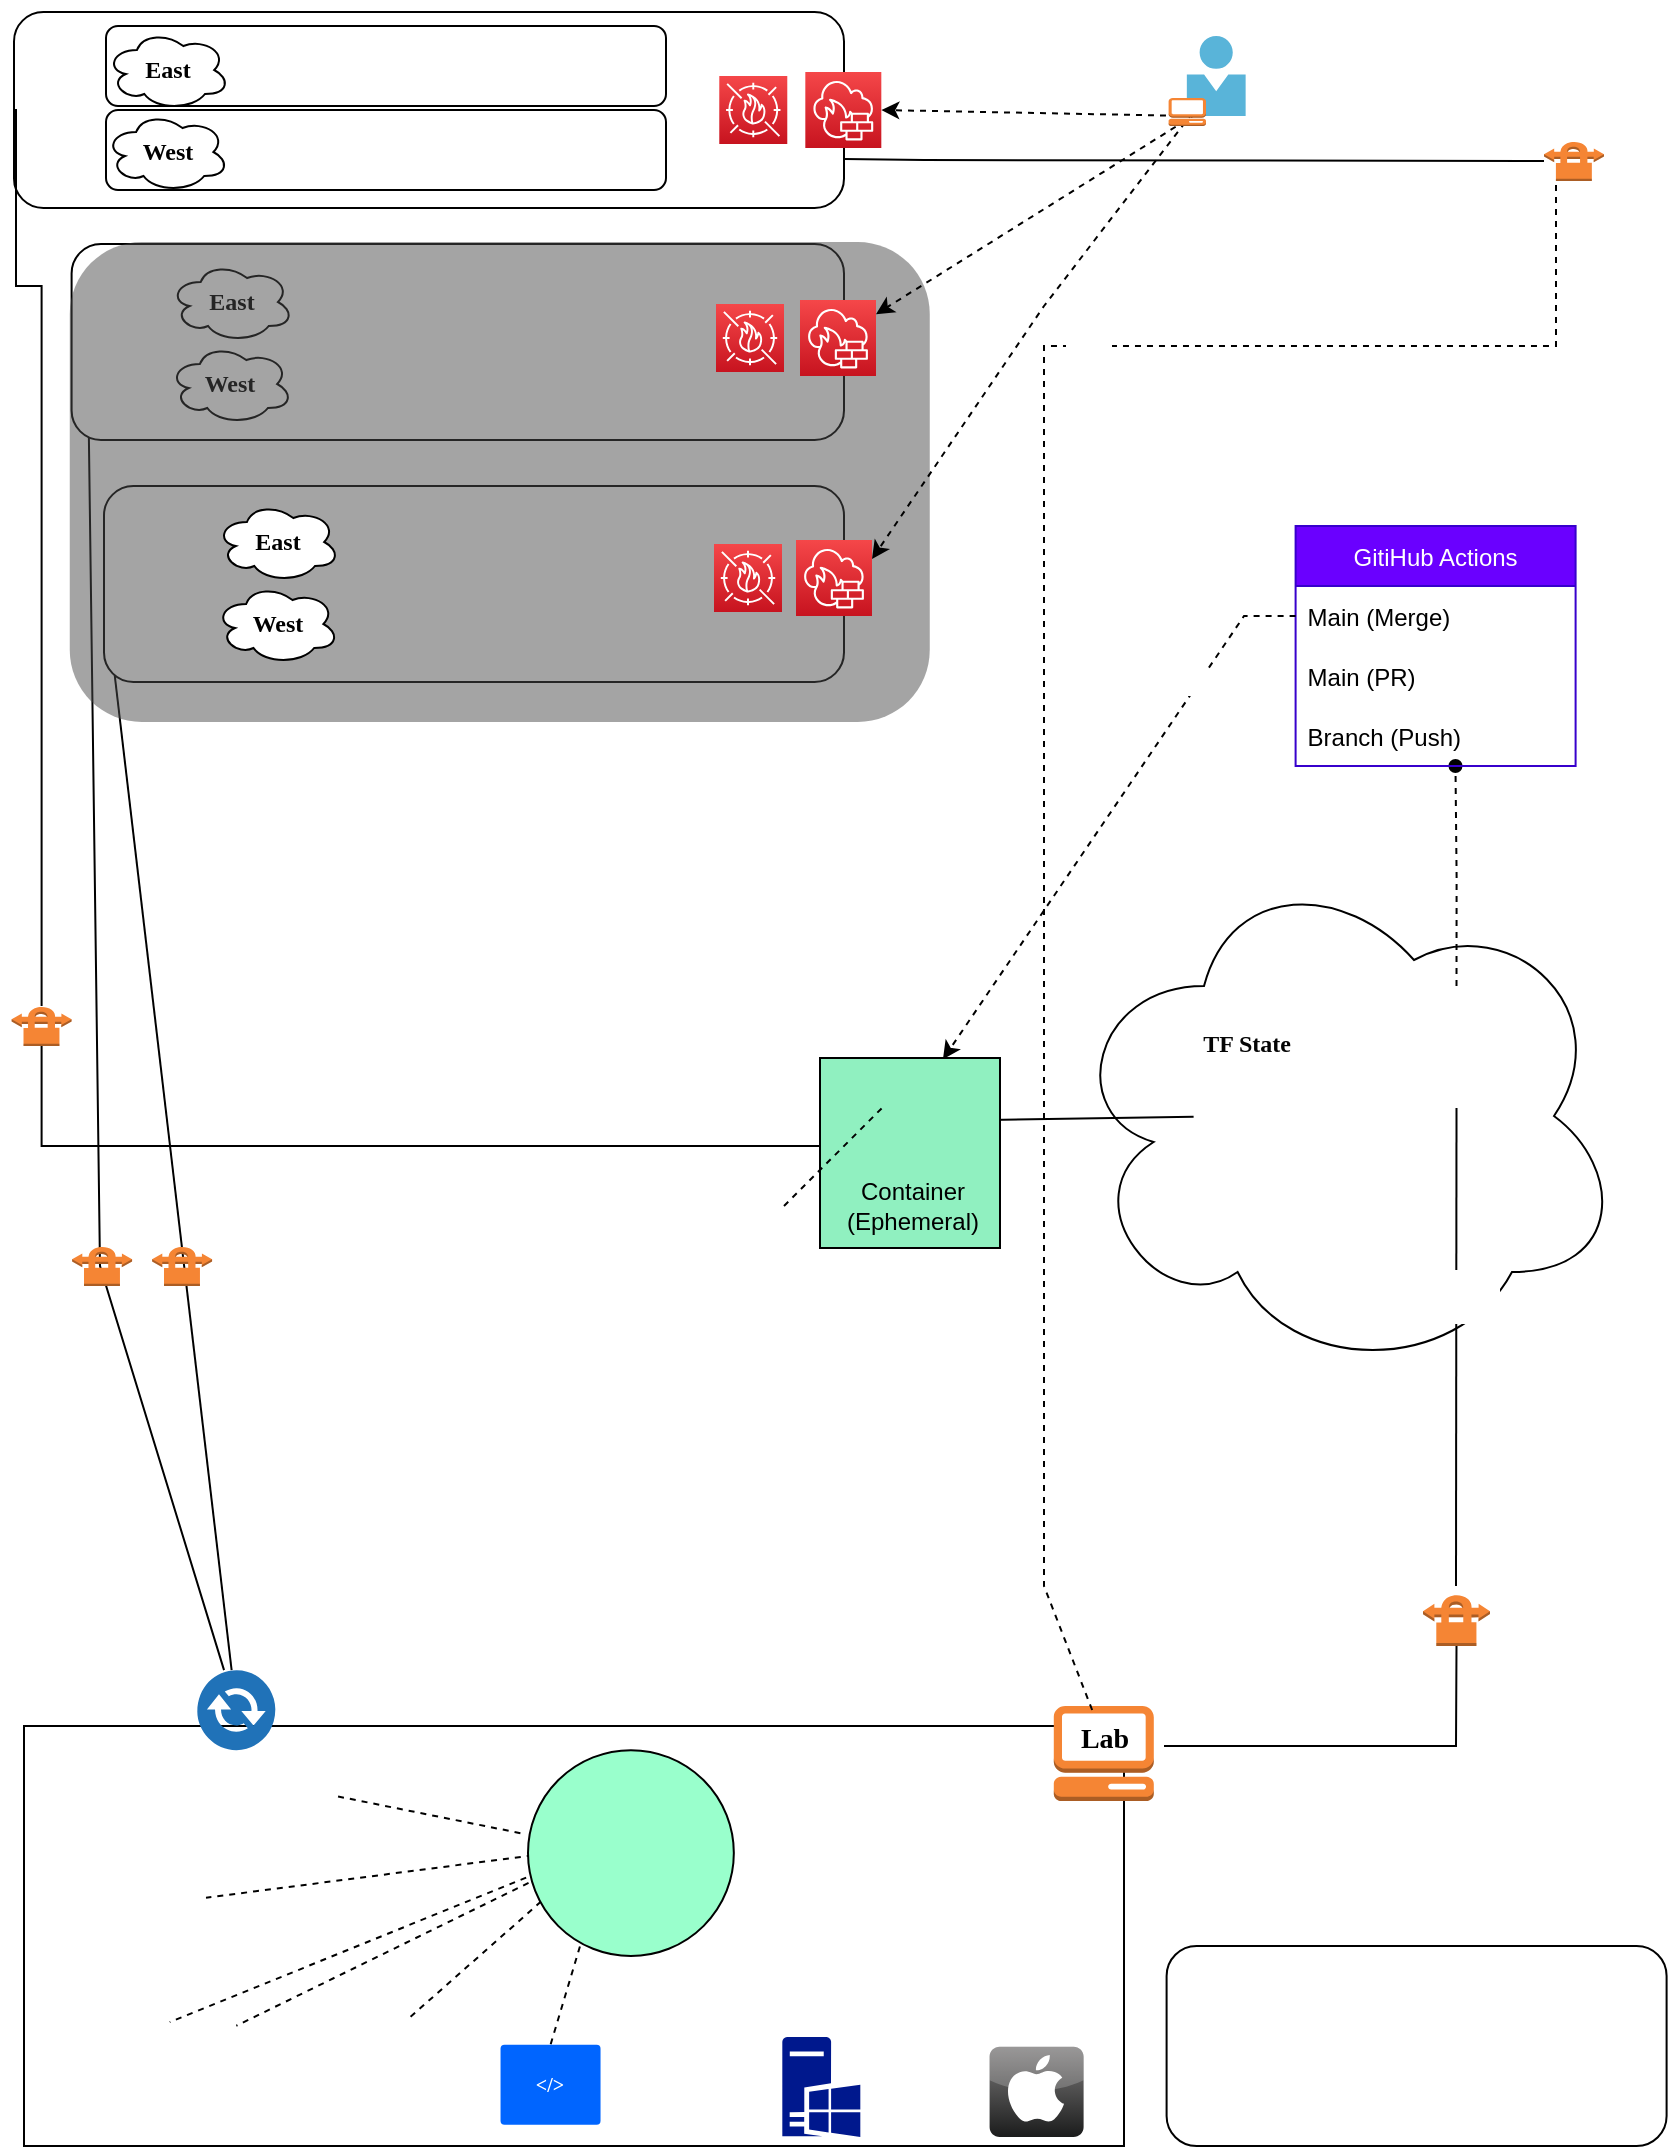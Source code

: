 <mxfile version="20.5.1" type="github">
  <diagram id="3K8ZOCHqWucn-XVY-pM3" name="Page-1">
    <mxGraphModel dx="1281" dy="1154" grid="1" gridSize="10" guides="1" tooltips="1" connect="1" arrows="1" fold="1" page="1" pageScale="1" pageWidth="850" pageHeight="1100" math="0" shadow="0">
      <root>
        <mxCell id="0" />
        <mxCell id="1" parent="0" />
        <mxCell id="9l7FFyi-YviBv7_dyPtq-42" value="" style="endArrow=none;html=1;rounded=0;exitX=0;exitY=0.5;exitDx=0;exitDy=0;" parent="1" source="dbgy21hbuP7iEMYif0pP-51" target="9l7FFyi-YviBv7_dyPtq-41" edge="1">
          <mxGeometry width="50" height="50" relative="1" as="geometry">
            <mxPoint x="150.326" y="630" as="sourcePoint" />
            <mxPoint x="291" y="809.059" as="targetPoint" />
            <Array as="points" />
          </mxGeometry>
        </mxCell>
        <mxCell id="9l7FFyi-YviBv7_dyPtq-44" value="" style="endArrow=none;html=1;rounded=0;exitX=0;exitY=0.5;exitDx=0;exitDy=0;" parent="1" target="9l7FFyi-YviBv7_dyPtq-41" edge="1">
          <mxGeometry width="50" height="50" relative="1" as="geometry">
            <mxPoint x="51.8" y="178" as="sourcePoint" />
            <mxPoint x="127.301" y="842.08" as="targetPoint" />
            <Array as="points">
              <mxPoint x="58" y="640" />
            </Array>
          </mxGeometry>
        </mxCell>
        <mxCell id="dbgy21hbuP7iEMYif0pP-51" value="" style="rounded=1;whiteSpace=wrap;html=1;fontColor=#FFFFFF;" parent="1" vertex="1">
          <mxGeometry x="60" y="250" width="370" height="98" as="geometry" />
        </mxCell>
        <mxCell id="dbgy21hbuP7iEMYif0pP-50" value="" style="rounded=1;whiteSpace=wrap;html=1;fontColor=#FFFFFF;" parent="1" vertex="1">
          <mxGeometry x="15" y="13" width="415" height="98" as="geometry" />
        </mxCell>
        <mxCell id="dbgy21hbuP7iEMYif0pP-49" value="" style="rounded=1;whiteSpace=wrap;html=1;fontColor=#FFFFFF;" parent="1" vertex="1">
          <mxGeometry x="43.8" y="129" width="386.2" height="98" as="geometry" />
        </mxCell>
        <mxCell id="6U1nSSz8ILKlPygahHpY-38" value="" style="ellipse;shape=cloud;whiteSpace=wrap;html=1;fontFamily=Verdana;strokeColor=default;fillColor=#FFFFFF;" parent="1" vertex="1">
          <mxGeometry x="540" y="435" width="280" height="260" as="geometry" />
        </mxCell>
        <mxCell id="6U1nSSz8ILKlPygahHpY-8" value="" style="rounded=0;whiteSpace=wrap;html=1;fontFamily=Verdana;strokeColor=default;" parent="1" vertex="1">
          <mxGeometry x="20" y="870" width="550" height="210" as="geometry" />
        </mxCell>
        <mxCell id="6U1nSSz8ILKlPygahHpY-34" value="" style="endArrow=none;html=1;rounded=0;startArrow=none;dashed=1;entryX=0.5;entryY=0;entryDx=0;entryDy=0;" parent="1" target="6U1nSSz8ILKlPygahHpY-33" edge="1">
          <mxGeometry width="50" height="50" relative="1" as="geometry">
            <mxPoint x="310" y="940" as="sourcePoint" />
            <mxPoint x="241.85" y="1020" as="targetPoint" />
            <Array as="points" />
          </mxGeometry>
        </mxCell>
        <mxCell id="9l7FFyi-YviBv7_dyPtq-11" value="" style="outlineConnect=0;dashed=0;verticalLabelPosition=bottom;verticalAlign=top;align=center;html=1;shape=mxgraph.aws3.management_console;fillColor=#F58534;gradientColor=none;" parent="1" vertex="1">
          <mxGeometry x="534.9" y="860" width="50" height="47.5" as="geometry" />
        </mxCell>
        <mxCell id="9l7FFyi-YviBv7_dyPtq-15" value="" style="shape=image;imageAspect=0;aspect=fixed;verticalLabelPosition=bottom;verticalAlign=top;image=https://external-content.duckduckgo.com/iu/?u=https%3A%2F%2Fxavki.blog%2Fwp-content%2Fuploads%2F2018%2F09%2Fansible_logo.png&amp;f=1&amp;nofb=1&amp;ipt=53a4e5368f563a361f3b038ef0567034583f57c1f499c3ad77b1c6a9f5cdfccb&amp;ipo=images;" parent="1" vertex="1">
          <mxGeometry x="113.37" y="867.0" width="63.66" height="63.66" as="geometry" />
        </mxCell>
        <mxCell id="9l7FFyi-YviBv7_dyPtq-20" value="" style="shape=image;imageAspect=0;aspect=fixed;verticalLabelPosition=bottom;verticalAlign=top;image=https://external-content.duckduckgo.com/iu/?u=https%3A%2F%2Fwww.vaisulweb.com%2Fwp-content%2Fuploads%2F2019%2F02%2Fazure_logo_794_new.png&amp;f=1&amp;nofb=1&amp;ipt=e7d5a95f5fe3158e6b289130da23c2a273bc27a8122730d06b9f98f9f66bd86d&amp;ipo=images;" parent="1" vertex="1">
          <mxGeometry x="46" y="128.5" width="41" height="41" as="geometry" />
        </mxCell>
        <mxCell id="9l7FFyi-YviBv7_dyPtq-22" value="" style="shape=image;imageAspect=0;aspect=fixed;verticalLabelPosition=bottom;verticalAlign=top;image=https://external-content.duckduckgo.com/iu/?u=https%3A%2F%2Fupload.wikimedia.org%2Fwikipedia%2Fcommons%2Fthumb%2F5%2F5c%2FAWS_Simple_Icons_AWS_Cloud.svg%2F1024px-AWS_Simple_Icons_AWS_Cloud.svg.png&amp;f=1&amp;nofb=1&amp;ipt=5e7d440169165dafa4e61f6b48588cefa960dabff0af8bd40b4ba6cd1df2f0f5&amp;ipo=images;" parent="1" vertex="1">
          <mxGeometry x="64.05" y="254" width="46.84" height="29" as="geometry" />
        </mxCell>
        <mxCell id="9l7FFyi-YviBv7_dyPtq-30" value="" style="dashed=0;outlineConnect=0;html=1;align=center;labelPosition=center;verticalLabelPosition=bottom;verticalAlign=top;shape=mxgraph.webicons.apple;fillColor=#807E7E;gradientColor=#1B1C1C;strokeColor=default;" parent="1" vertex="1">
          <mxGeometry x="502.8" y="1030.37" width="47" height="45.12" as="geometry" />
        </mxCell>
        <mxCell id="9l7FFyi-YviBv7_dyPtq-38" value="" style="shape=image;imageAspect=0;aspect=fixed;verticalLabelPosition=bottom;verticalAlign=top;strokeColor=default;image=https://external-content.duckduckgo.com/iu/?u=https%3A%2F%2Fwiki.installgentoo.com%2Fimages%2Fthumb%2F0%2F0a%2FFreebsd.png%2F300px-Freebsd.png&amp;f=1&amp;nofb=1&amp;ipt=339b96472451b9a5fe57f60c79c8e5480aa4cab04d9d587de3d5e7bbbeb2b45c&amp;ipo=images;" parent="1" vertex="1">
          <mxGeometry x="448.66" y="1031.49" width="45.52" height="44" as="geometry" />
        </mxCell>
        <mxCell id="9l7FFyi-YviBv7_dyPtq-41" value="" style="sketch=0;pointerEvents=1;shadow=0;dashed=0;html=1;strokeColor=none;fillColor=#505050;labelPosition=center;verticalLabelPosition=bottom;verticalAlign=top;outlineConnect=0;align=center;shape=mxgraph.office.communications.exchange_active_sync;fillColor=#2072B8;" parent="1" vertex="1">
          <mxGeometry x="106.66" y="842.08" width="39" height="40" as="geometry" />
        </mxCell>
        <mxCell id="9l7FFyi-YviBv7_dyPtq-37" value="" style="outlineConnect=0;dashed=0;verticalLabelPosition=bottom;verticalAlign=top;align=center;html=1;shape=mxgraph.aws3.vpn_connection;fillColor=#F58534;gradientColor=none;strokeColor=default;" parent="1" vertex="1">
          <mxGeometry x="84.05" y="630" width="30" height="20" as="geometry" />
        </mxCell>
        <mxCell id="9l7FFyi-YviBv7_dyPtq-43" value="" style="outlineConnect=0;dashed=0;verticalLabelPosition=bottom;verticalAlign=top;align=center;html=1;shape=mxgraph.aws3.vpn_connection;fillColor=#F58534;gradientColor=none;strokeColor=default;" parent="1" vertex="1">
          <mxGeometry x="44.05" y="630" width="30" height="20" as="geometry" />
        </mxCell>
        <mxCell id="9l7FFyi-YviBv7_dyPtq-19" value="" style="shape=image;imageAspect=0;aspect=fixed;verticalLabelPosition=bottom;verticalAlign=top;image=https://external-content.duckduckgo.com/iu/?u=https%3A%2F%2Fwww.gruntwork.io%2Fassets%2Fimg%2Fgcp-logo%402x.png&amp;f=1&amp;nofb=1&amp;ipt=9574a8a0789f6ade89c0a30a3e21288ad5bb48cb9e9ffe6173dadeceabadf204&amp;ipo=images;" parent="1" vertex="1">
          <mxGeometry x="8" y="7" width="60" height="50" as="geometry" />
        </mxCell>
        <mxCell id="6U1nSSz8ILKlPygahHpY-9" value="" style="sketch=0;aspect=fixed;pointerEvents=1;shadow=0;dashed=0;html=1;strokeColor=none;labelPosition=center;verticalLabelPosition=bottom;verticalAlign=top;align=center;fillColor=#00188D;shape=mxgraph.mscae.enterprise.windows_server;fontFamily=Verdana;" parent="1" vertex="1">
          <mxGeometry x="399.16" y="1025.49" width="39" height="50" as="geometry" />
        </mxCell>
        <mxCell id="9l7FFyi-YviBv7_dyPtq-49" value="" style="endArrow=none;html=1;rounded=0;startArrow=none;exitX=1;exitY=0.5;exitDx=0;exitDy=0;" parent="1" source="9l7FFyi-YviBv7_dyPtq-18" target="9l7FFyi-YviBv7_dyPtq-47" edge="1">
          <mxGeometry width="50" height="50" relative="1" as="geometry">
            <mxPoint x="590" y="770" as="sourcePoint" />
            <mxPoint x="301" y="809.393" as="targetPoint" />
            <Array as="points" />
          </mxGeometry>
        </mxCell>
        <mxCell id="6U1nSSz8ILKlPygahHpY-12" value="" style="shape=image;imageAspect=0;aspect=fixed;verticalLabelPosition=bottom;verticalAlign=top;fontFamily=Verdana;strokeColor=default;image=https://external-content.duckduckgo.com/iu/?u=http%3A%2F%2Fih1.redbubble.net%2Fimage.91645459.881%2Fsticker%2C375x360.u4.png&amp;f=1&amp;nofb=1&amp;ipt=feb9e363e12430aa4f1a3bd15fce0da351807082b14958ce4e799390f70dbf4b&amp;ipo=images;" parent="1" vertex="1">
          <mxGeometry x="21" y="916.68" width="90" height="90" as="geometry" />
        </mxCell>
        <mxCell id="6U1nSSz8ILKlPygahHpY-13" value="" style="shape=image;imageAspect=0;aspect=fixed;verticalLabelPosition=bottom;verticalAlign=top;fontFamily=Verdana;strokeColor=default;image=https://external-content.duckduckgo.com/iu/?u=https%3A%2F%2Fynet.bayern%2Fjavax.faces.resource%2Fsmarthome%2Flogos%2Fgrafana.png.html%3Bjsessionid%3Db4ca95bb29633f81f4db9c6d9322%3Fln%3Dimg&amp;f=1&amp;nofb=1&amp;ipt=b72e8d11d6930dc6a39151f9b6e679a2c2d0325150894c2f5a98b99f8f498f9e&amp;ipo=images;" parent="1" vertex="1">
          <mxGeometry x="34.13" y="1000" width="58.75" height="60" as="geometry" />
        </mxCell>
        <mxCell id="6U1nSSz8ILKlPygahHpY-14" value="" style="endArrow=none;html=1;rounded=0;startArrow=none;exitX=0.364;exitY=0.455;exitDx=0;exitDy=0;exitPerimeter=0;dashed=1;" parent="1" source="9l7FFyi-YviBv7_dyPtq-24" target="6U1nSSz8ILKlPygahHpY-12" edge="1">
          <mxGeometry width="50" height="50" relative="1" as="geometry">
            <mxPoint x="492.971" y="770" as="sourcePoint" />
            <mxPoint x="705.337" y="500" as="targetPoint" />
            <Array as="points" />
          </mxGeometry>
        </mxCell>
        <mxCell id="6U1nSSz8ILKlPygahHpY-15" value="" style="endArrow=none;html=1;rounded=0;startArrow=none;dashed=1;" parent="1" target="6U1nSSz8ILKlPygahHpY-13" edge="1">
          <mxGeometry width="50" height="50" relative="1" as="geometry">
            <mxPoint x="310" y="930" as="sourcePoint" />
            <mxPoint x="140" y="933.258" as="targetPoint" />
            <Array as="points" />
          </mxGeometry>
        </mxCell>
        <mxCell id="6U1nSSz8ILKlPygahHpY-21" value="" style="shape=image;imageAspect=0;aspect=fixed;verticalLabelPosition=bottom;verticalAlign=top;fontFamily=Verdana;strokeColor=default;image=https://external-content.duckduckgo.com/iu/?u=https%3A%2F%2Fcdn.freebiesupply.com%2Flogos%2Flarge%2F2x%2Fubuntu-icon-logo-png-transparent.png&amp;f=1&amp;nofb=1&amp;ipt=9aec932b07b4c54c36c28ff28f61d9e446ae4e70880df83b3f0d16d4d3a6bed2&amp;ipo=images;" parent="1" vertex="1">
          <mxGeometry x="170.0" y="1017.3" width="54.8" height="54.6" as="geometry" />
        </mxCell>
        <mxCell id="6U1nSSz8ILKlPygahHpY-22" value="" style="shape=image;imageAspect=0;aspect=fixed;verticalLabelPosition=bottom;verticalAlign=top;fontFamily=Verdana;strokeColor=default;image=https://external-content.duckduckgo.com/iu/?u=https%3A%2F%2Fwww.htpcguides.com%2Fwp-content%2Fuploads%2F2016%2F02%2Fnginx-square.png&amp;f=1&amp;nofb=1&amp;ipt=c499d4931de4884aa11a81d7797545d025bb3561adc972b12d9e8038d0c2cb78&amp;ipo=images;" parent="1" vertex="1">
          <mxGeometry x="100" y="1019.88" width="52.33" height="49.45" as="geometry" />
        </mxCell>
        <mxCell id="6U1nSSz8ILKlPygahHpY-24" value="" style="endArrow=none;html=1;rounded=0;startArrow=none;dashed=1;entryX=0.5;entryY=0;entryDx=0;entryDy=0;" parent="1" target="6U1nSSz8ILKlPygahHpY-22" edge="1">
          <mxGeometry width="50" height="50" relative="1" as="geometry">
            <mxPoint x="310" y="930" as="sourcePoint" />
            <mxPoint x="120" y="992.316" as="targetPoint" />
            <Array as="points" />
          </mxGeometry>
        </mxCell>
        <mxCell id="6U1nSSz8ILKlPygahHpY-25" value="" style="endArrow=none;html=1;rounded=0;startArrow=none;dashed=1;entryX=0.75;entryY=0;entryDx=0;entryDy=0;" parent="1" target="6U1nSSz8ILKlPygahHpY-21" edge="1">
          <mxGeometry width="50" height="50" relative="1" as="geometry">
            <mxPoint x="310" y="930" as="sourcePoint" />
            <mxPoint x="130" y="1002.316" as="targetPoint" />
            <Array as="points" />
          </mxGeometry>
        </mxCell>
        <mxCell id="6U1nSSz8ILKlPygahHpY-26" value="" style="ellipse;whiteSpace=wrap;html=1;aspect=fixed;fontFamily=Verdana;strokeColor=default;fillColor=#99FFCC;" parent="1" vertex="1">
          <mxGeometry x="272" y="882.08" width="102.92" height="102.92" as="geometry" />
        </mxCell>
        <mxCell id="9l7FFyi-YviBv7_dyPtq-24" value="" style="shape=image;imageAspect=0;aspect=fixed;verticalLabelPosition=bottom;verticalAlign=top;image=https://external-content.duckduckgo.com/iu/?u=https%3A%2F%2Fdigitalilusion.com%2Fstatic%2Fimg%2Fdocker-logo.png&amp;f=1&amp;nofb=1&amp;ipt=e68343f0d3f433ae545996411db1ea186fbd941d91c87c897d44443a8c674006&amp;ipo=images;" parent="1" vertex="1">
          <mxGeometry x="270" y="880" width="110" height="110" as="geometry" />
        </mxCell>
        <mxCell id="6U1nSSz8ILKlPygahHpY-19" value="" style="shape=image;imageAspect=0;aspect=fixed;verticalLabelPosition=bottom;verticalAlign=top;fontFamily=Verdana;strokeColor=default;image=https://external-content.duckduckgo.com/iu/?u=https%3A%2F%2Fcdn.freebiesupply.com%2Flogos%2Flarge%2F2x%2Fubuntu-icon-logo-png-transparent.png&amp;f=1&amp;nofb=1&amp;ipt=9aec932b07b4c54c36c28ff28f61d9e446ae4e70880df83b3f0d16d4d3a6bed2&amp;ipo=images;" parent="1" vertex="1">
          <mxGeometry x="258.27" y="882.08" width="34.73" height="34.6" as="geometry" />
        </mxCell>
        <mxCell id="6U1nSSz8ILKlPygahHpY-33" value="&amp;lt;/&amp;gt;" style="rounded=1;arcSize=5;fillColor=#0065FF;strokeColor=none;fontColor=#ffffff;align=center;verticalAlign=middle;whiteSpace=wrap;fontSize=10;fontStyle=1;html=1;sketch=0;fontFamily=Verdana;" parent="1" vertex="1">
          <mxGeometry x="258.27" y="1029.33" width="50" height="40" as="geometry" />
        </mxCell>
        <mxCell id="6U1nSSz8ILKlPygahHpY-48" value="&lt;font color=&quot;#000000&quot; style=&quot;font-size: 14px;&quot;&gt;&lt;b&gt;Lab&lt;/b&gt;&lt;/font&gt;" style="text;html=1;resizable=0;autosize=1;align=center;verticalAlign=middle;points=[];fillColor=none;strokeColor=none;rounded=0;fontFamily=Verdana;" parent="1" vertex="1">
          <mxGeometry x="534.9" y="862.0" width="50" height="30" as="geometry" />
        </mxCell>
        <mxCell id="9l7FFyi-YviBv7_dyPtq-48" value="&lt;font face=&quot;Verdana&quot;&gt;&lt;b&gt;TF State&lt;/b&gt;&lt;/font&gt;" style="text;html=1;resizable=0;autosize=1;align=center;verticalAlign=middle;points=[];fillColor=none;strokeColor=none;rounded=0;fontColor=#050505;" parent="1" vertex="1">
          <mxGeometry x="591.3" y="514" width="80" height="30" as="geometry" />
        </mxCell>
        <mxCell id="9l7FFyi-YviBv7_dyPtq-47" value="" style="shape=image;imageAspect=0;aspect=fixed;verticalLabelPosition=bottom;verticalAlign=top;strokeColor=default;image=https://external-content.duckduckgo.com/iu/?u=https%3A%2F%2Fi2.wp.com%2F2ninjas1blog.com%2Fwp-content%2Fuploads%2F2016%2F09%2Flogo_large-3e11db19-1.png&amp;f=1&amp;nofb=1&amp;ipt=3d022d50281ff976431da80701191ec0def9c0ddc7990fcdaae58c3494c109e3&amp;ipo=images;" parent="1" vertex="1">
          <mxGeometry x="604.8" y="540" width="50" height="50" as="geometry" />
        </mxCell>
        <mxCell id="dbgy21hbuP7iEMYif0pP-15" style="edgeStyle=orthogonalEdgeStyle;rounded=0;orthogonalLoop=1;jettySize=auto;html=1;exitX=0.5;exitY=0;exitDx=0;exitDy=0;fontColor=#000000;entryX=0.571;entryY=1;entryDx=0;entryDy=0;entryPerimeter=0;elbow=vertical;dashed=1;endArrow=oval;endFill=1;" parent="1" source="9l7FFyi-YviBv7_dyPtq-53" target="dbgy21hbuP7iEMYif0pP-5" edge="1">
          <mxGeometry relative="1" as="geometry">
            <mxPoint x="810" y="430" as="targetPoint" />
          </mxGeometry>
        </mxCell>
        <mxCell id="9l7FFyi-YviBv7_dyPtq-53" value="" style="shape=image;imageAspect=0;aspect=fixed;verticalLabelPosition=bottom;verticalAlign=top;strokeColor=default;image=https://external-content.duckduckgo.com/iu/?u=http%3A%2F%2Fpngimg.com%2Fuploads%2Fgithub%2Fgithub_PNG20.png&amp;f=1&amp;nofb=1&amp;ipt=be591aab47e5f11c7b5ee13e93c6353f2f1cd3941ab88886364057bae2867f05&amp;ipo=images;" parent="1" vertex="1">
          <mxGeometry x="702.51" y="500" width="67.49" height="61" as="geometry" />
        </mxCell>
        <mxCell id="dbgy21hbuP7iEMYif0pP-2" value="GitiHub Actions" style="swimlane;fontStyle=0;childLayout=stackLayout;horizontal=1;startSize=30;horizontalStack=0;resizeParent=1;resizeParentMax=0;resizeLast=0;collapsible=1;marginBottom=0;fillColor=#6a00ff;fontColor=#ffffff;strokeColor=#3700CC;" parent="1" vertex="1">
          <mxGeometry x="655.8" y="270" width="140" height="120" as="geometry" />
        </mxCell>
        <mxCell id="dbgy21hbuP7iEMYif0pP-3" value="Main (Merge)" style="text;strokeColor=none;fillColor=none;align=left;verticalAlign=middle;spacingLeft=4;spacingRight=4;overflow=hidden;points=[[0,0.5],[1,0.5]];portConstraint=eastwest;rotatable=0;" parent="dbgy21hbuP7iEMYif0pP-2" vertex="1">
          <mxGeometry y="30" width="140" height="30" as="geometry" />
        </mxCell>
        <mxCell id="dbgy21hbuP7iEMYif0pP-4" value="Main (PR)" style="text;strokeColor=none;fillColor=none;align=left;verticalAlign=middle;spacingLeft=4;spacingRight=4;overflow=hidden;points=[[0,0.5],[1,0.5]];portConstraint=eastwest;rotatable=0;" parent="dbgy21hbuP7iEMYif0pP-2" vertex="1">
          <mxGeometry y="60" width="140" height="30" as="geometry" />
        </mxCell>
        <mxCell id="dbgy21hbuP7iEMYif0pP-5" value="Branch (Push)" style="text;strokeColor=none;fillColor=none;align=left;verticalAlign=middle;spacingLeft=4;spacingRight=4;overflow=hidden;points=[[0,0.5],[1,0.5]];portConstraint=eastwest;rotatable=0;" parent="dbgy21hbuP7iEMYif0pP-2" vertex="1">
          <mxGeometry y="90" width="140" height="30" as="geometry" />
        </mxCell>
        <mxCell id="dbgy21hbuP7iEMYif0pP-11" value="" style="group" parent="1" vertex="1" connectable="0">
          <mxGeometry x="61.0" y="22" width="280" height="100" as="geometry" />
        </mxCell>
        <mxCell id="dbgy21hbuP7iEMYif0pP-12" value="&lt;b&gt;&lt;font color=&quot;#000000&quot;&gt;East&lt;/font&gt;&lt;/b&gt;" style="ellipse;shape=cloud;whiteSpace=wrap;html=1;fontFamily=Verdana;strokeColor=default;fillColor=#FFFFFF;" parent="dbgy21hbuP7iEMYif0pP-11" vertex="1">
          <mxGeometry width="61.85" height="40" as="geometry" />
        </mxCell>
        <mxCell id="dbgy21hbuP7iEMYif0pP-13" value="&lt;font color=&quot;#000000&quot;&gt;&lt;b&gt;West&lt;/b&gt;&lt;/font&gt;" style="ellipse;shape=cloud;whiteSpace=wrap;html=1;fontFamily=Verdana;strokeColor=default;fillColor=#FFFFFF;" parent="dbgy21hbuP7iEMYif0pP-11" vertex="1">
          <mxGeometry x="-0.4" y="41" width="61.85" height="40" as="geometry" />
        </mxCell>
        <mxCell id="mZ7KAO63795X70oMhkg9-25" value="" style="rounded=1;whiteSpace=wrap;html=1;fontColor=#000000;fillColor=none;" parent="dbgy21hbuP7iEMYif0pP-11" vertex="1">
          <mxGeometry y="40" width="280" height="40" as="geometry" />
        </mxCell>
        <mxCell id="dbgy21hbuP7iEMYif0pP-16" value="&lt;font color=&quot;#ffffff&quot;&gt;&amp;nbsp;Doc: DevSecOps_Lab.drawiio&lt;br&gt;&lt;br&gt;&amp;nbsp;Description: Multi-Cloud Lab (for fun)&amp;nbsp;&lt;br&gt;&amp;nbsp;Author: Drew F. Sousa&lt;br&gt;&amp;nbsp;Data Classification: Public&lt;br&gt;&amp;nbsp;Last Update: 2022-10-23&lt;br&gt;&lt;/font&gt;" style="rounded=1;whiteSpace=wrap;html=1;fontColor=#000000;align=left;" parent="1" vertex="1">
          <mxGeometry x="591.3" y="980" width="250" height="100" as="geometry" />
        </mxCell>
        <mxCell id="dbgy21hbuP7iEMYif0pP-23" value="" style="shape=image;html=1;verticalAlign=top;verticalLabelPosition=bottom;labelBackgroundColor=#ffffff;imageAspect=0;aspect=fixed;image=https://cdn1.iconfinder.com/data/icons/unicons-line-vol-3/24/docker-128.png;fontColor=#FFFFFF;" parent="1" vertex="1">
          <mxGeometry x="180.01" y="19.5" width="40" height="40" as="geometry" />
        </mxCell>
        <mxCell id="dbgy21hbuP7iEMYif0pP-24" value="" style="shape=image;html=1;verticalAlign=top;verticalLabelPosition=bottom;labelBackgroundColor=#ffffff;imageAspect=0;aspect=fixed;image=https://cdn1.iconfinder.com/data/icons/unicons-line-vol-3/24/docker-128.png;fontColor=#FFFFFF;" parent="1" vertex="1">
          <mxGeometry x="180.01" y="63.5" width="40" height="40" as="geometry" />
        </mxCell>
        <mxCell id="dbgy21hbuP7iEMYif0pP-25" value="" style="shape=image;html=1;verticalAlign=top;verticalLabelPosition=bottom;labelBackgroundColor=#ffffff;imageAspect=0;aspect=fixed;image=https://cdn1.iconfinder.com/data/icons/unicons-line-vol-3/24/docker-128.png;fontColor=#FFFFFF;" parent="1" vertex="1">
          <mxGeometry x="222.81" y="63.5" width="40" height="40" as="geometry" />
        </mxCell>
        <mxCell id="dbgy21hbuP7iEMYif0pP-26" value="" style="shape=image;html=1;verticalAlign=top;verticalLabelPosition=bottom;labelBackgroundColor=#ffffff;imageAspect=0;aspect=fixed;image=https://cdn1.iconfinder.com/data/icons/unicons-line-vol-3/24/docker-128.png;fontColor=#FFFFFF;" parent="1" vertex="1">
          <mxGeometry x="266" y="64.5" width="40" height="40" as="geometry" />
        </mxCell>
        <mxCell id="dbgy21hbuP7iEMYif0pP-28" value="" style="shape=image;html=1;verticalAlign=top;verticalLabelPosition=bottom;labelBackgroundColor=#ffffff;imageAspect=0;aspect=fixed;image=https://cdn1.iconfinder.com/data/icons/unicons-line-vol-3/24/docker-128.png;fontColor=#FFFFFF;" parent="1" vertex="1">
          <mxGeometry x="222.17" y="19.5" width="40" height="40" as="geometry" />
        </mxCell>
        <mxCell id="dbgy21hbuP7iEMYif0pP-29" value="" style="shape=image;html=1;verticalAlign=top;verticalLabelPosition=bottom;labelBackgroundColor=#ffffff;imageAspect=0;aspect=fixed;image=https://cdn1.iconfinder.com/data/icons/unicons-line-vol-3/24/docker-128.png;fontColor=#FFFFFF;" parent="1" vertex="1">
          <mxGeometry x="264.81" y="19.5" width="40" height="40" as="geometry" />
        </mxCell>
        <mxCell id="dbgy21hbuP7iEMYif0pP-31" value="" style="group" parent="1" vertex="1" connectable="0">
          <mxGeometry x="92.88" y="138" width="380" height="230" as="geometry" />
        </mxCell>
        <mxCell id="dbgy21hbuP7iEMYif0pP-32" value="&lt;b&gt;&lt;font color=&quot;#000000&quot;&gt;East&lt;/font&gt;&lt;/b&gt;" style="ellipse;shape=cloud;whiteSpace=wrap;html=1;fontFamily=Verdana;strokeColor=default;fillColor=#FFFFFF;" parent="dbgy21hbuP7iEMYif0pP-31" vertex="1">
          <mxGeometry width="61.85" height="40" as="geometry" />
        </mxCell>
        <mxCell id="dbgy21hbuP7iEMYif0pP-33" value="&lt;font color=&quot;#000000&quot;&gt;&lt;b&gt;West&lt;/b&gt;&lt;/font&gt;" style="ellipse;shape=cloud;whiteSpace=wrap;html=1;fontFamily=Verdana;strokeColor=default;fillColor=#FFFFFF;" parent="dbgy21hbuP7iEMYif0pP-31" vertex="1">
          <mxGeometry x="-0.4" y="41" width="61.85" height="40" as="geometry" />
        </mxCell>
        <mxCell id="dm04dploUD2AeDu6VpOO-8" value="" style="rounded=1;whiteSpace=wrap;html=1;opacity=50;fillColor=#4A4A4A;strokeColor=none;glass=0;" parent="dbgy21hbuP7iEMYif0pP-31" vertex="1">
          <mxGeometry x="-50" y="-10" width="430" height="240" as="geometry" />
        </mxCell>
        <mxCell id="dbgy21hbuP7iEMYif0pP-40" value="" style="group" parent="1" vertex="1" connectable="0">
          <mxGeometry x="116.0" y="258" width="65.45" height="80" as="geometry" />
        </mxCell>
        <mxCell id="dbgy21hbuP7iEMYif0pP-41" value="&lt;b&gt;&lt;font color=&quot;#000000&quot;&gt;East&lt;/font&gt;&lt;/b&gt;" style="ellipse;shape=cloud;whiteSpace=wrap;html=1;fontFamily=Verdana;strokeColor=default;fillColor=#FFFFFF;" parent="dbgy21hbuP7iEMYif0pP-40" vertex="1">
          <mxGeometry width="61.85" height="40" as="geometry" />
        </mxCell>
        <mxCell id="dbgy21hbuP7iEMYif0pP-42" value="&lt;font color=&quot;#000000&quot;&gt;&lt;b&gt;West&lt;/b&gt;&lt;/font&gt;" style="ellipse;shape=cloud;whiteSpace=wrap;html=1;fontFamily=Verdana;strokeColor=default;fillColor=#FFFFFF;" parent="dbgy21hbuP7iEMYif0pP-40" vertex="1">
          <mxGeometry x="-0.4" y="41" width="61.85" height="40" as="geometry" />
        </mxCell>
        <mxCell id="dbgy21hbuP7iEMYif0pP-57" value="" style="shape=image;imageAspect=0;aspect=fixed;verticalLabelPosition=bottom;verticalAlign=top;fontColor=#FFFFFF;image=https://external-content.duckduckgo.com/iu/?u=https%3A%2F%2Fi0.wp.com%2Funaaldia.hispasec.com%2Fwp-content%2Fuploads%2F2019%2F04%2Fcropped-Kubernetes_Logo-1.png%3Ffit%3D1200%252C675%26ssl%3D1&amp;f=1&amp;nofb=1&amp;ipt=7912373942eb213dd3228f245f7cac2c3d62bc810f21fda221ffa9d1d1c87cf2&amp;ipo=images;" parent="1" vertex="1">
          <mxGeometry x="126.33" y="25.5" width="49.69" height="28" as="geometry" />
        </mxCell>
        <mxCell id="dbgy21hbuP7iEMYif0pP-58" value="" style="shape=image;imageAspect=0;aspect=fixed;verticalLabelPosition=bottom;verticalAlign=top;fontColor=#FFFFFF;image=https://external-content.duckduckgo.com/iu/?u=https%3A%2F%2Fi0.wp.com%2Funaaldia.hispasec.com%2Fwp-content%2Fuploads%2F2019%2F04%2Fcropped-Kubernetes_Logo-1.png%3Ffit%3D1200%252C675%26ssl%3D1&amp;f=1&amp;nofb=1&amp;ipt=7912373942eb213dd3228f245f7cac2c3d62bc810f21fda221ffa9d1d1c87cf2&amp;ipo=images;" parent="1" vertex="1">
          <mxGeometry x="126.45" y="69.5" width="49.69" height="28" as="geometry" />
        </mxCell>
        <mxCell id="dbgy21hbuP7iEMYif0pP-61" value="" style="shape=image;html=1;verticalAlign=top;verticalLabelPosition=bottom;labelBackgroundColor=#ffffff;imageAspect=0;aspect=fixed;image=https://cdn1.iconfinder.com/data/icons/unicons-line-vol-3/24/docker-128.png;fontColor=#FFFFFF;" parent="1" vertex="1">
          <mxGeometry x="202.48" y="135.5" width="40" height="40" as="geometry" />
        </mxCell>
        <mxCell id="dbgy21hbuP7iEMYif0pP-62" value="" style="shape=image;html=1;verticalAlign=top;verticalLabelPosition=bottom;labelBackgroundColor=#ffffff;imageAspect=0;aspect=fixed;image=https://cdn1.iconfinder.com/data/icons/unicons-line-vol-3/24/docker-128.png;fontColor=#FFFFFF;" parent="1" vertex="1">
          <mxGeometry x="202.48" y="179.5" width="40" height="40" as="geometry" />
        </mxCell>
        <mxCell id="dbgy21hbuP7iEMYif0pP-63" value="" style="shape=image;html=1;verticalAlign=top;verticalLabelPosition=bottom;labelBackgroundColor=#ffffff;imageAspect=0;aspect=fixed;image=https://cdn1.iconfinder.com/data/icons/unicons-line-vol-3/24/docker-128.png;fontColor=#FFFFFF;" parent="1" vertex="1">
          <mxGeometry x="245.28" y="179.5" width="40" height="40" as="geometry" />
        </mxCell>
        <mxCell id="dbgy21hbuP7iEMYif0pP-64" value="" style="shape=image;html=1;verticalAlign=top;verticalLabelPosition=bottom;labelBackgroundColor=#ffffff;imageAspect=0;aspect=fixed;image=https://cdn1.iconfinder.com/data/icons/unicons-line-vol-3/24/docker-128.png;fontColor=#FFFFFF;" parent="1" vertex="1">
          <mxGeometry x="288.47" y="180.5" width="40" height="40" as="geometry" />
        </mxCell>
        <mxCell id="dbgy21hbuP7iEMYif0pP-65" value="" style="shape=image;html=1;verticalAlign=top;verticalLabelPosition=bottom;labelBackgroundColor=#ffffff;imageAspect=0;aspect=fixed;image=https://cdn1.iconfinder.com/data/icons/unicons-line-vol-3/24/docker-128.png;fontColor=#FFFFFF;" parent="1" vertex="1">
          <mxGeometry x="244.64" y="135.5" width="40" height="40" as="geometry" />
        </mxCell>
        <mxCell id="dbgy21hbuP7iEMYif0pP-66" value="" style="shape=image;html=1;verticalAlign=top;verticalLabelPosition=bottom;labelBackgroundColor=#ffffff;imageAspect=0;aspect=fixed;image=https://cdn1.iconfinder.com/data/icons/unicons-line-vol-3/24/docker-128.png;fontColor=#FFFFFF;" parent="1" vertex="1">
          <mxGeometry x="287.28" y="135.5" width="40" height="40" as="geometry" />
        </mxCell>
        <mxCell id="dbgy21hbuP7iEMYif0pP-67" value="" style="shape=image;imageAspect=0;aspect=fixed;verticalLabelPosition=bottom;verticalAlign=top;fontColor=#FFFFFF;image=https://external-content.duckduckgo.com/iu/?u=https%3A%2F%2Fi0.wp.com%2Funaaldia.hispasec.com%2Fwp-content%2Fuploads%2F2019%2F04%2Fcropped-Kubernetes_Logo-1.png%3Ffit%3D1200%252C675%26ssl%3D1&amp;f=1&amp;nofb=1&amp;ipt=7912373942eb213dd3228f245f7cac2c3d62bc810f21fda221ffa9d1d1c87cf2&amp;ipo=images;" parent="1" vertex="1">
          <mxGeometry x="148.8" y="141.5" width="49.69" height="28" as="geometry" />
        </mxCell>
        <mxCell id="dbgy21hbuP7iEMYif0pP-68" value="" style="shape=image;imageAspect=0;aspect=fixed;verticalLabelPosition=bottom;verticalAlign=top;fontColor=#FFFFFF;image=https://external-content.duckduckgo.com/iu/?u=https%3A%2F%2Fi0.wp.com%2Funaaldia.hispasec.com%2Fwp-content%2Fuploads%2F2019%2F04%2Fcropped-Kubernetes_Logo-1.png%3Ffit%3D1200%252C675%26ssl%3D1&amp;f=1&amp;nofb=1&amp;ipt=7912373942eb213dd3228f245f7cac2c3d62bc810f21fda221ffa9d1d1c87cf2&amp;ipo=images;" parent="1" vertex="1">
          <mxGeometry x="148.92" y="185.5" width="49.69" height="28" as="geometry" />
        </mxCell>
        <mxCell id="dbgy21hbuP7iEMYif0pP-69" value="" style="shape=image;html=1;verticalAlign=top;verticalLabelPosition=bottom;labelBackgroundColor=#ffffff;imageAspect=0;aspect=fixed;image=https://cdn1.iconfinder.com/data/icons/unicons-line-vol-3/24/docker-128.png;fontColor=#FFFFFF;" parent="1" vertex="1">
          <mxGeometry x="227.48" y="258" width="40" height="40" as="geometry" />
        </mxCell>
        <mxCell id="dbgy21hbuP7iEMYif0pP-70" value="" style="shape=image;html=1;verticalAlign=top;verticalLabelPosition=bottom;labelBackgroundColor=#ffffff;imageAspect=0;aspect=fixed;image=https://cdn1.iconfinder.com/data/icons/unicons-line-vol-3/24/docker-128.png;fontColor=#FFFFFF;" parent="1" vertex="1">
          <mxGeometry x="227.48" y="302" width="40" height="40" as="geometry" />
        </mxCell>
        <mxCell id="dbgy21hbuP7iEMYif0pP-71" value="" style="shape=image;html=1;verticalAlign=top;verticalLabelPosition=bottom;labelBackgroundColor=#ffffff;imageAspect=0;aspect=fixed;image=https://cdn1.iconfinder.com/data/icons/unicons-line-vol-3/24/docker-128.png;fontColor=#FFFFFF;" parent="1" vertex="1">
          <mxGeometry x="270.28" y="302" width="40" height="40" as="geometry" />
        </mxCell>
        <mxCell id="dbgy21hbuP7iEMYif0pP-72" value="" style="shape=image;html=1;verticalAlign=top;verticalLabelPosition=bottom;labelBackgroundColor=#ffffff;imageAspect=0;aspect=fixed;image=https://cdn1.iconfinder.com/data/icons/unicons-line-vol-3/24/docker-128.png;fontColor=#FFFFFF;" parent="1" vertex="1">
          <mxGeometry x="313.47" y="303" width="40" height="40" as="geometry" />
        </mxCell>
        <mxCell id="dbgy21hbuP7iEMYif0pP-73" value="" style="shape=image;html=1;verticalAlign=top;verticalLabelPosition=bottom;labelBackgroundColor=#ffffff;imageAspect=0;aspect=fixed;image=https://cdn1.iconfinder.com/data/icons/unicons-line-vol-3/24/docker-128.png;fontColor=#FFFFFF;" parent="1" vertex="1">
          <mxGeometry x="269.64" y="258" width="40" height="40" as="geometry" />
        </mxCell>
        <mxCell id="dbgy21hbuP7iEMYif0pP-74" value="" style="shape=image;html=1;verticalAlign=top;verticalLabelPosition=bottom;labelBackgroundColor=#ffffff;imageAspect=0;aspect=fixed;image=https://cdn1.iconfinder.com/data/icons/unicons-line-vol-3/24/docker-128.png;fontColor=#FFFFFF;" parent="1" vertex="1">
          <mxGeometry x="312.28" y="258" width="40" height="40" as="geometry" />
        </mxCell>
        <mxCell id="dbgy21hbuP7iEMYif0pP-75" value="" style="shape=image;imageAspect=0;aspect=fixed;verticalLabelPosition=bottom;verticalAlign=top;fontColor=#FFFFFF;image=https://external-content.duckduckgo.com/iu/?u=https%3A%2F%2Fi0.wp.com%2Funaaldia.hispasec.com%2Fwp-content%2Fuploads%2F2019%2F04%2Fcropped-Kubernetes_Logo-1.png%3Ffit%3D1200%252C675%26ssl%3D1&amp;f=1&amp;nofb=1&amp;ipt=7912373942eb213dd3228f245f7cac2c3d62bc810f21fda221ffa9d1d1c87cf2&amp;ipo=images;" parent="1" vertex="1">
          <mxGeometry x="173.8" y="264" width="49.69" height="28" as="geometry" />
        </mxCell>
        <mxCell id="dbgy21hbuP7iEMYif0pP-76" value="" style="shape=image;imageAspect=0;aspect=fixed;verticalLabelPosition=bottom;verticalAlign=top;fontColor=#FFFFFF;image=https://external-content.duckduckgo.com/iu/?u=https%3A%2F%2Fi0.wp.com%2Funaaldia.hispasec.com%2Fwp-content%2Fuploads%2F2019%2F04%2Fcropped-Kubernetes_Logo-1.png%3Ffit%3D1200%252C675%26ssl%3D1&amp;f=1&amp;nofb=1&amp;ipt=7912373942eb213dd3228f245f7cac2c3d62bc810f21fda221ffa9d1d1c87cf2&amp;ipo=images;" parent="1" vertex="1">
          <mxGeometry x="173.92" y="308" width="49.69" height="28" as="geometry" />
        </mxCell>
        <mxCell id="dbgy21hbuP7iEMYif0pP-84" value="" style="endArrow=classic;html=1;rounded=0;dashed=1;fontColor=#FFFFFF;elbow=vertical;entryX=0.683;entryY=0.007;entryDx=0;entryDy=0;entryPerimeter=0;exitX=0;exitY=0.5;exitDx=0;exitDy=0;" parent="1" source="dbgy21hbuP7iEMYif0pP-3" target="dbgy21hbuP7iEMYif0pP-78" edge="1">
          <mxGeometry width="50" height="50" relative="1" as="geometry">
            <mxPoint x="220" y="570" as="sourcePoint" />
            <mxPoint x="270" y="520" as="targetPoint" />
            <Array as="points">
              <mxPoint x="630" y="315" />
            </Array>
          </mxGeometry>
        </mxCell>
        <mxCell id="mZ7KAO63795X70oMhkg9-21" value="GitHub Action" style="edgeLabel;html=1;align=center;verticalAlign=middle;resizable=0;points=[];fontColor=#FFFFFF;" parent="dbgy21hbuP7iEMYif0pP-84" vertex="1" connectable="0">
          <mxGeometry x="-0.006" y="-2" relative="1" as="geometry">
            <mxPoint x="50" y="-66" as="offset" />
          </mxGeometry>
        </mxCell>
        <mxCell id="dbgy21hbuP7iEMYif0pP-87" value="" style="endArrow=none;html=1;rounded=0;startArrow=none;dashed=1;" parent="1" source="9l7FFyi-YviBv7_dyPtq-15" target="9l7FFyi-YviBv7_dyPtq-24" edge="1">
          <mxGeometry width="50" height="50" relative="1" as="geometry">
            <mxPoint x="320.04" y="940.05" as="sourcePoint" />
            <mxPoint x="120" y="927.764" as="targetPoint" />
            <Array as="points" />
          </mxGeometry>
        </mxCell>
        <mxCell id="dbgy21hbuP7iEMYif0pP-89" value="" style="sketch=0;aspect=fixed;html=1;points=[];align=center;image;fontSize=12;image=img/lib/mscae/Person.svg;fontColor=#FFFFFF;" parent="1" vertex="1">
          <mxGeometry x="601.3" y="25" width="29.6" height="40" as="geometry" />
        </mxCell>
        <mxCell id="dbgy21hbuP7iEMYif0pP-93" value="" style="endArrow=classic;html=1;rounded=0;dashed=1;fontColor=#FFFFFF;elbow=vertical;entryX=1;entryY=0.25;entryDx=0;entryDy=0;entryPerimeter=0;exitX=0.1;exitY=0.96;exitDx=0;exitDy=0;exitPerimeter=0;" parent="1" source="dbgy21hbuP7iEMYif0pP-89" target="mZ7KAO63795X70oMhkg9-7" edge="1">
          <mxGeometry width="50" height="50" relative="1" as="geometry">
            <mxPoint x="720" y="325" as="sourcePoint" />
            <mxPoint x="456.28" y="356.5" as="targetPoint" />
            <Array as="points">
              <mxPoint x="530" y="160" />
            </Array>
          </mxGeometry>
        </mxCell>
        <mxCell id="dbgy21hbuP7iEMYif0pP-94" value="" style="endArrow=classic;html=1;rounded=0;dashed=1;fontColor=#FFFFFF;elbow=vertical;exitX=0.159;exitY=0.975;exitDx=0;exitDy=0;exitPerimeter=0;" parent="1" source="dbgy21hbuP7iEMYif0pP-89" target="mZ7KAO63795X70oMhkg9-6" edge="1">
          <mxGeometry width="50" height="50" relative="1" as="geometry">
            <mxPoint x="600" y="70" as="sourcePoint" />
            <mxPoint x="391.508" y="203" as="targetPoint" />
            <Array as="points" />
          </mxGeometry>
        </mxCell>
        <mxCell id="dbgy21hbuP7iEMYif0pP-95" value="" style="endArrow=classic;html=1;rounded=0;dashed=1;fontColor=#FFFFFF;elbow=vertical;exitX=0.057;exitY=1;exitDx=0;exitDy=0;exitPerimeter=0;entryX=1;entryY=0.5;entryDx=0;entryDy=0;entryPerimeter=0;" parent="1" source="dbgy21hbuP7iEMYif0pP-89" target="mZ7KAO63795X70oMhkg9-4" edge="1">
          <mxGeometry width="50" height="50" relative="1" as="geometry">
            <mxPoint x="640" y="80" as="sourcePoint" />
            <mxPoint x="450" y="62" as="targetPoint" />
            <Array as="points" />
          </mxGeometry>
        </mxCell>
        <mxCell id="mZ7KAO63795X70oMhkg9-4" value="" style="sketch=0;points=[[0,0,0],[0.25,0,0],[0.5,0,0],[0.75,0,0],[1,0,0],[0,1,0],[0.25,1,0],[0.5,1,0],[0.75,1,0],[1,1,0],[0,0.25,0],[0,0.5,0],[0,0.75,0],[1,0.25,0],[1,0.5,0],[1,0.75,0]];outlineConnect=0;fontColor=#232F3E;gradientColor=#F54749;gradientDirection=north;fillColor=#C7131F;strokeColor=#ffffff;dashed=0;verticalLabelPosition=bottom;verticalAlign=top;align=center;html=1;fontSize=12;fontStyle=0;aspect=fixed;shape=mxgraph.aws4.resourceIcon;resIcon=mxgraph.aws4.network_firewall;" parent="1" vertex="1">
          <mxGeometry x="410.66" y="43" width="38" height="38" as="geometry" />
        </mxCell>
        <mxCell id="mZ7KAO63795X70oMhkg9-6" value="" style="sketch=0;points=[[0,0,0],[0.25,0,0],[0.5,0,0],[0.75,0,0],[1,0,0],[0,1,0],[0.25,1,0],[0.5,1,0],[0.75,1,0],[1,1,0],[0,0.25,0],[0,0.5,0],[0,0.75,0],[1,0.25,0],[1,0.5,0],[1,0.75,0]];outlineConnect=0;fontColor=#232F3E;gradientColor=#F54749;gradientDirection=north;fillColor=#C7131F;strokeColor=#ffffff;dashed=0;verticalLabelPosition=bottom;verticalAlign=top;align=center;html=1;fontSize=12;fontStyle=0;aspect=fixed;shape=mxgraph.aws4.resourceIcon;resIcon=mxgraph.aws4.network_firewall;" parent="1" vertex="1">
          <mxGeometry x="408" y="157" width="38" height="38" as="geometry" />
        </mxCell>
        <mxCell id="mZ7KAO63795X70oMhkg9-7" value="" style="sketch=0;points=[[0,0,0],[0.25,0,0],[0.5,0,0],[0.75,0,0],[1,0,0],[0,1,0],[0.25,1,0],[0.5,1,0],[0.75,1,0],[1,1,0],[0,0.25,0],[0,0.5,0],[0,0.75,0],[1,0.25,0],[1,0.5,0],[1,0.75,0]];outlineConnect=0;fontColor=#232F3E;gradientColor=#F54749;gradientDirection=north;fillColor=#C7131F;strokeColor=#ffffff;dashed=0;verticalLabelPosition=bottom;verticalAlign=top;align=center;html=1;fontSize=12;fontStyle=0;aspect=fixed;shape=mxgraph.aws4.resourceIcon;resIcon=mxgraph.aws4.network_firewall;" parent="1" vertex="1">
          <mxGeometry x="406" y="277" width="38" height="38" as="geometry" />
        </mxCell>
        <mxCell id="mZ7KAO63795X70oMhkg9-9" value="" style="outlineConnect=0;dashed=0;verticalLabelPosition=bottom;verticalAlign=top;align=center;html=1;shape=mxgraph.aws3.management_console;fillColor=#F58534;gradientColor=none;" parent="1" vertex="1">
          <mxGeometry x="592.3" y="56" width="18.7" height="14" as="geometry" />
        </mxCell>
        <mxCell id="mZ7KAO63795X70oMhkg9-13" value="" style="sketch=0;points=[[0,0,0],[0.25,0,0],[0.5,0,0],[0.75,0,0],[1,0,0],[0,1,0],[0.25,1,0],[0.5,1,0],[0.75,1,0],[1,1,0],[0,0.25,0],[0,0.5,0],[0,0.75,0],[1,0.25,0],[1,0.5,0],[1,0.75,0]];outlineConnect=0;fontColor=#232F3E;gradientColor=#F54749;gradientDirection=north;fillColor=#C7131F;strokeColor=#ffffff;dashed=0;verticalLabelPosition=bottom;verticalAlign=top;align=center;html=1;fontSize=12;fontStyle=0;aspect=fixed;shape=mxgraph.aws4.resourceIcon;resIcon=mxgraph.aws4.waf;" parent="1" vertex="1">
          <mxGeometry x="367.64" y="45" width="34" height="34" as="geometry" />
        </mxCell>
        <mxCell id="mZ7KAO63795X70oMhkg9-14" value="" style="sketch=0;points=[[0,0,0],[0.25,0,0],[0.5,0,0],[0.75,0,0],[1,0,0],[0,1,0],[0.25,1,0],[0.5,1,0],[0.75,1,0],[1,1,0],[0,0.25,0],[0,0.5,0],[0,0.75,0],[1,0.25,0],[1,0.5,0],[1,0.75,0]];outlineConnect=0;fontColor=#232F3E;gradientColor=#F54749;gradientDirection=north;fillColor=#C7131F;strokeColor=#ffffff;dashed=0;verticalLabelPosition=bottom;verticalAlign=top;align=center;html=1;fontSize=12;fontStyle=0;aspect=fixed;shape=mxgraph.aws4.resourceIcon;resIcon=mxgraph.aws4.waf;" parent="1" vertex="1">
          <mxGeometry x="366" y="159" width="34" height="34" as="geometry" />
        </mxCell>
        <mxCell id="mZ7KAO63795X70oMhkg9-15" value="" style="sketch=0;points=[[0,0,0],[0.25,0,0],[0.5,0,0],[0.75,0,0],[1,0,0],[0,1,0],[0.25,1,0],[0.5,1,0],[0.75,1,0],[1,1,0],[0,0.25,0],[0,0.5,0],[0,0.75,0],[1,0.25,0],[1,0.5,0],[1,0.75,0]];outlineConnect=0;fontColor=#232F3E;gradientColor=#F54749;gradientDirection=north;fillColor=#C7131F;strokeColor=#ffffff;dashed=0;verticalLabelPosition=bottom;verticalAlign=top;align=center;html=1;fontSize=12;fontStyle=0;aspect=fixed;shape=mxgraph.aws4.resourceIcon;resIcon=mxgraph.aws4.waf;" parent="1" vertex="1">
          <mxGeometry x="365" y="279" width="34" height="34" as="geometry" />
        </mxCell>
        <mxCell id="mZ7KAO63795X70oMhkg9-19" value="" style="endArrow=none;html=1;rounded=0;dashed=1;fontColor=#FFFFFF;elbow=vertical;entryX=0.2;entryY=1;entryDx=0;entryDy=0;entryPerimeter=0;endFill=0;" parent="1" source="6U1nSSz8ILKlPygahHpY-48" target="mZ7KAO63795X70oMhkg9-12" edge="1">
          <mxGeometry width="50" height="50" relative="1" as="geometry">
            <mxPoint x="610" y="200" as="sourcePoint" />
            <mxPoint x="280" y="510" as="targetPoint" />
            <Array as="points">
              <mxPoint x="530" y="800" />
              <mxPoint x="530" y="690" />
              <mxPoint x="530" y="350" />
              <mxPoint x="530" y="180" />
              <mxPoint x="786" y="180" />
            </Array>
          </mxGeometry>
        </mxCell>
        <mxCell id="mZ7KAO63795X70oMhkg9-20" value="&lt;font color=&quot;#ffffff&quot;&gt;VPN&lt;/font&gt;" style="edgeLabel;html=1;align=center;verticalAlign=middle;resizable=0;points=[];fontColor=#000000;" parent="mZ7KAO63795X70oMhkg9-19" vertex="1" connectable="0">
          <mxGeometry x="0.381" y="2" relative="1" as="geometry">
            <mxPoint as="offset" />
          </mxGeometry>
        </mxCell>
        <mxCell id="mZ7KAO63795X70oMhkg9-23" value="" style="group" parent="1" vertex="1" connectable="0">
          <mxGeometry x="418" y="536" width="90.82" height="95" as="geometry" />
        </mxCell>
        <mxCell id="dbgy21hbuP7iEMYif0pP-78" value="" style="rounded=0;whiteSpace=wrap;html=1;fontFamily=Verdana;strokeColor=default;fillColor=#90F0C0;" parent="mZ7KAO63795X70oMhkg9-23" vertex="1">
          <mxGeometry width="90" height="95" as="geometry" />
        </mxCell>
        <mxCell id="9l7FFyi-YviBv7_dyPtq-18" value="" style="shape=image;imageAspect=0;aspect=fixed;verticalLabelPosition=bottom;verticalAlign=top;image=https://external-content.duckduckgo.com/iu/?u=https%3A%2F%2Fs3-ap-southeast-2.amazonaws.com%2Fcontent-prod-529546285894%2F2020%2F03%2Ftf.png&amp;f=1&amp;nofb=1&amp;ipt=54c1d0f80d5d8a83f49d89845a061974051dca575a982b8f67ec5b433a555747&amp;ipo=images;" parent="mZ7KAO63795X70oMhkg9-23" vertex="1">
          <mxGeometry x="14.64" width="62.36" height="62.24" as="geometry" />
        </mxCell>
        <mxCell id="mZ7KAO63795X70oMhkg9-22" value="&lt;font color=&quot;#000000&quot;&gt;Container&lt;br&gt;(Ephemeral)&lt;/font&gt;" style="text;html=1;resizable=0;autosize=1;align=center;verticalAlign=middle;points=[];fillColor=none;strokeColor=none;rounded=0;fontColor=#FFFFFF;" parent="mZ7KAO63795X70oMhkg9-23" vertex="1">
          <mxGeometry x="0.82" y="54" width="90" height="40" as="geometry" />
        </mxCell>
        <mxCell id="mZ7KAO63795X70oMhkg9-24" value="Sample App" style="edgeLabel;html=1;align=center;verticalAlign=middle;resizable=0;points=[];fontColor=#FFFFFF;" parent="1" vertex="1" connectable="0">
          <mxGeometry x="631.298" y="78.995" as="geometry" />
        </mxCell>
        <mxCell id="mZ7KAO63795X70oMhkg9-27" value="" style="rounded=1;whiteSpace=wrap;html=1;fontColor=#000000;fillColor=none;" parent="1" vertex="1">
          <mxGeometry x="61.0" y="20" width="280" height="40" as="geometry" />
        </mxCell>
        <mxCell id="mZ7KAO63795X70oMhkg9-28" value="" style="endArrow=none;html=1;rounded=0;startArrow=none;exitX=0.5;exitY=1;exitDx=0;exitDy=0;" parent="1" source="9l7FFyi-YviBv7_dyPtq-27" edge="1">
          <mxGeometry width="50" height="50" relative="1" as="geometry">
            <mxPoint x="764" y="643" as="sourcePoint" />
            <mxPoint x="590" y="880" as="targetPoint" />
            <Array as="points">
              <mxPoint x="736" y="880" />
            </Array>
          </mxGeometry>
        </mxCell>
        <mxCell id="9l7FFyi-YviBv7_dyPtq-27" value="" style="outlineConnect=0;dashed=0;verticalLabelPosition=bottom;verticalAlign=top;align=center;html=1;shape=mxgraph.aws3.vpn_connection;fillColor=#F58534;gradientColor=none;strokeColor=default;" parent="1" vertex="1">
          <mxGeometry x="719.5" y="804" width="33.5" height="26" as="geometry" />
        </mxCell>
        <mxCell id="mZ7KAO63795X70oMhkg9-30" value="" style="endArrow=none;html=1;rounded=0;startArrow=none;exitX=0.5;exitY=1;exitDx=0;exitDy=0;" parent="1" source="9l7FFyi-YviBv7_dyPtq-53" edge="1">
          <mxGeometry width="50" height="50" relative="1" as="geometry">
            <mxPoint x="736.255" y="561" as="sourcePoint" />
            <mxPoint x="736" y="800" as="targetPoint" />
            <Array as="points" />
          </mxGeometry>
        </mxCell>
        <mxCell id="mZ7KAO63795X70oMhkg9-31" value="Code&lt;br&gt;Pull/Push" style="edgeLabel;html=1;align=center;verticalAlign=middle;resizable=0;points=[];fontColor=#FFFFFF;" parent="mZ7KAO63795X70oMhkg9-30" vertex="1" connectable="0">
          <mxGeometry x="-0.213" y="-2" relative="1" as="geometry">
            <mxPoint as="offset" />
          </mxGeometry>
        </mxCell>
        <mxCell id="mZ7KAO63795X70oMhkg9-12" value="" style="outlineConnect=0;dashed=0;verticalLabelPosition=bottom;verticalAlign=top;align=center;html=1;shape=mxgraph.aws3.vpn_connection;fillColor=#F58534;gradientColor=none;strokeColor=default;" parent="1" vertex="1">
          <mxGeometry x="780" y="77.5" width="30" height="20" as="geometry" />
        </mxCell>
        <mxCell id="dm04dploUD2AeDu6VpOO-3" value="" style="endArrow=none;html=1;rounded=0;exitX=1;exitY=0.75;exitDx=0;exitDy=0;" parent="1" source="dbgy21hbuP7iEMYif0pP-50" target="mZ7KAO63795X70oMhkg9-12" edge="1">
          <mxGeometry width="50" height="50" relative="1" as="geometry">
            <mxPoint x="430" y="86.5" as="sourcePoint" />
            <mxPoint x="480" y="540" as="targetPoint" />
            <Array as="points">
              <mxPoint x="470" y="87" />
            </Array>
          </mxGeometry>
        </mxCell>
        <mxCell id="dm04dploUD2AeDu6VpOO-6" style="edgeStyle=orthogonalEdgeStyle;rounded=0;orthogonalLoop=1;jettySize=auto;html=1;entryX=0;entryY=0.5;entryDx=0;entryDy=0;endArrow=none;endFill=0;" parent="1" source="dm04dploUD2AeDu6VpOO-4" target="dbgy21hbuP7iEMYif0pP-50" edge="1">
          <mxGeometry relative="1" as="geometry">
            <mxPoint x="20" y="150" as="targetPoint" />
            <mxPoint x="29" y="470" as="sourcePoint" />
            <Array as="points">
              <mxPoint x="29" y="150" />
              <mxPoint x="16" y="150" />
              <mxPoint x="16" y="62" />
            </Array>
          </mxGeometry>
        </mxCell>
        <mxCell id="dm04dploUD2AeDu6VpOO-7" style="edgeStyle=orthogonalEdgeStyle;rounded=0;orthogonalLoop=1;jettySize=auto;html=1;exitX=0.5;exitY=1;exitDx=0;exitDy=0;exitPerimeter=0;entryX=0;entryY=0.5;entryDx=0;entryDy=0;strokeColor=default;endArrow=none;endFill=0;" parent="1" source="dm04dploUD2AeDu6VpOO-4" target="dbgy21hbuP7iEMYif0pP-78" edge="1">
          <mxGeometry relative="1" as="geometry">
            <mxPoint x="430" y="590" as="targetPoint" />
            <Array as="points">
              <mxPoint x="29" y="580" />
              <mxPoint x="418" y="580" />
            </Array>
          </mxGeometry>
        </mxCell>
        <mxCell id="dm04dploUD2AeDu6VpOO-4" value="" style="outlineConnect=0;dashed=0;verticalLabelPosition=bottom;verticalAlign=top;align=center;html=1;shape=mxgraph.aws3.vpn_connection;fillColor=#F58534;gradientColor=none;strokeColor=default;" parent="1" vertex="1">
          <mxGeometry x="13.8" y="510" width="30" height="20" as="geometry" />
        </mxCell>
        <mxCell id="u_6y3rpUzt2QEVfDSE66-1" value="" style="endArrow=none;dashed=1;html=1;rounded=0;" edge="1" parent="1">
          <mxGeometry width="50" height="50" relative="1" as="geometry">
            <mxPoint x="400" y="610" as="sourcePoint" />
            <mxPoint x="450" y="560" as="targetPoint" />
          </mxGeometry>
        </mxCell>
      </root>
    </mxGraphModel>
  </diagram>
</mxfile>
